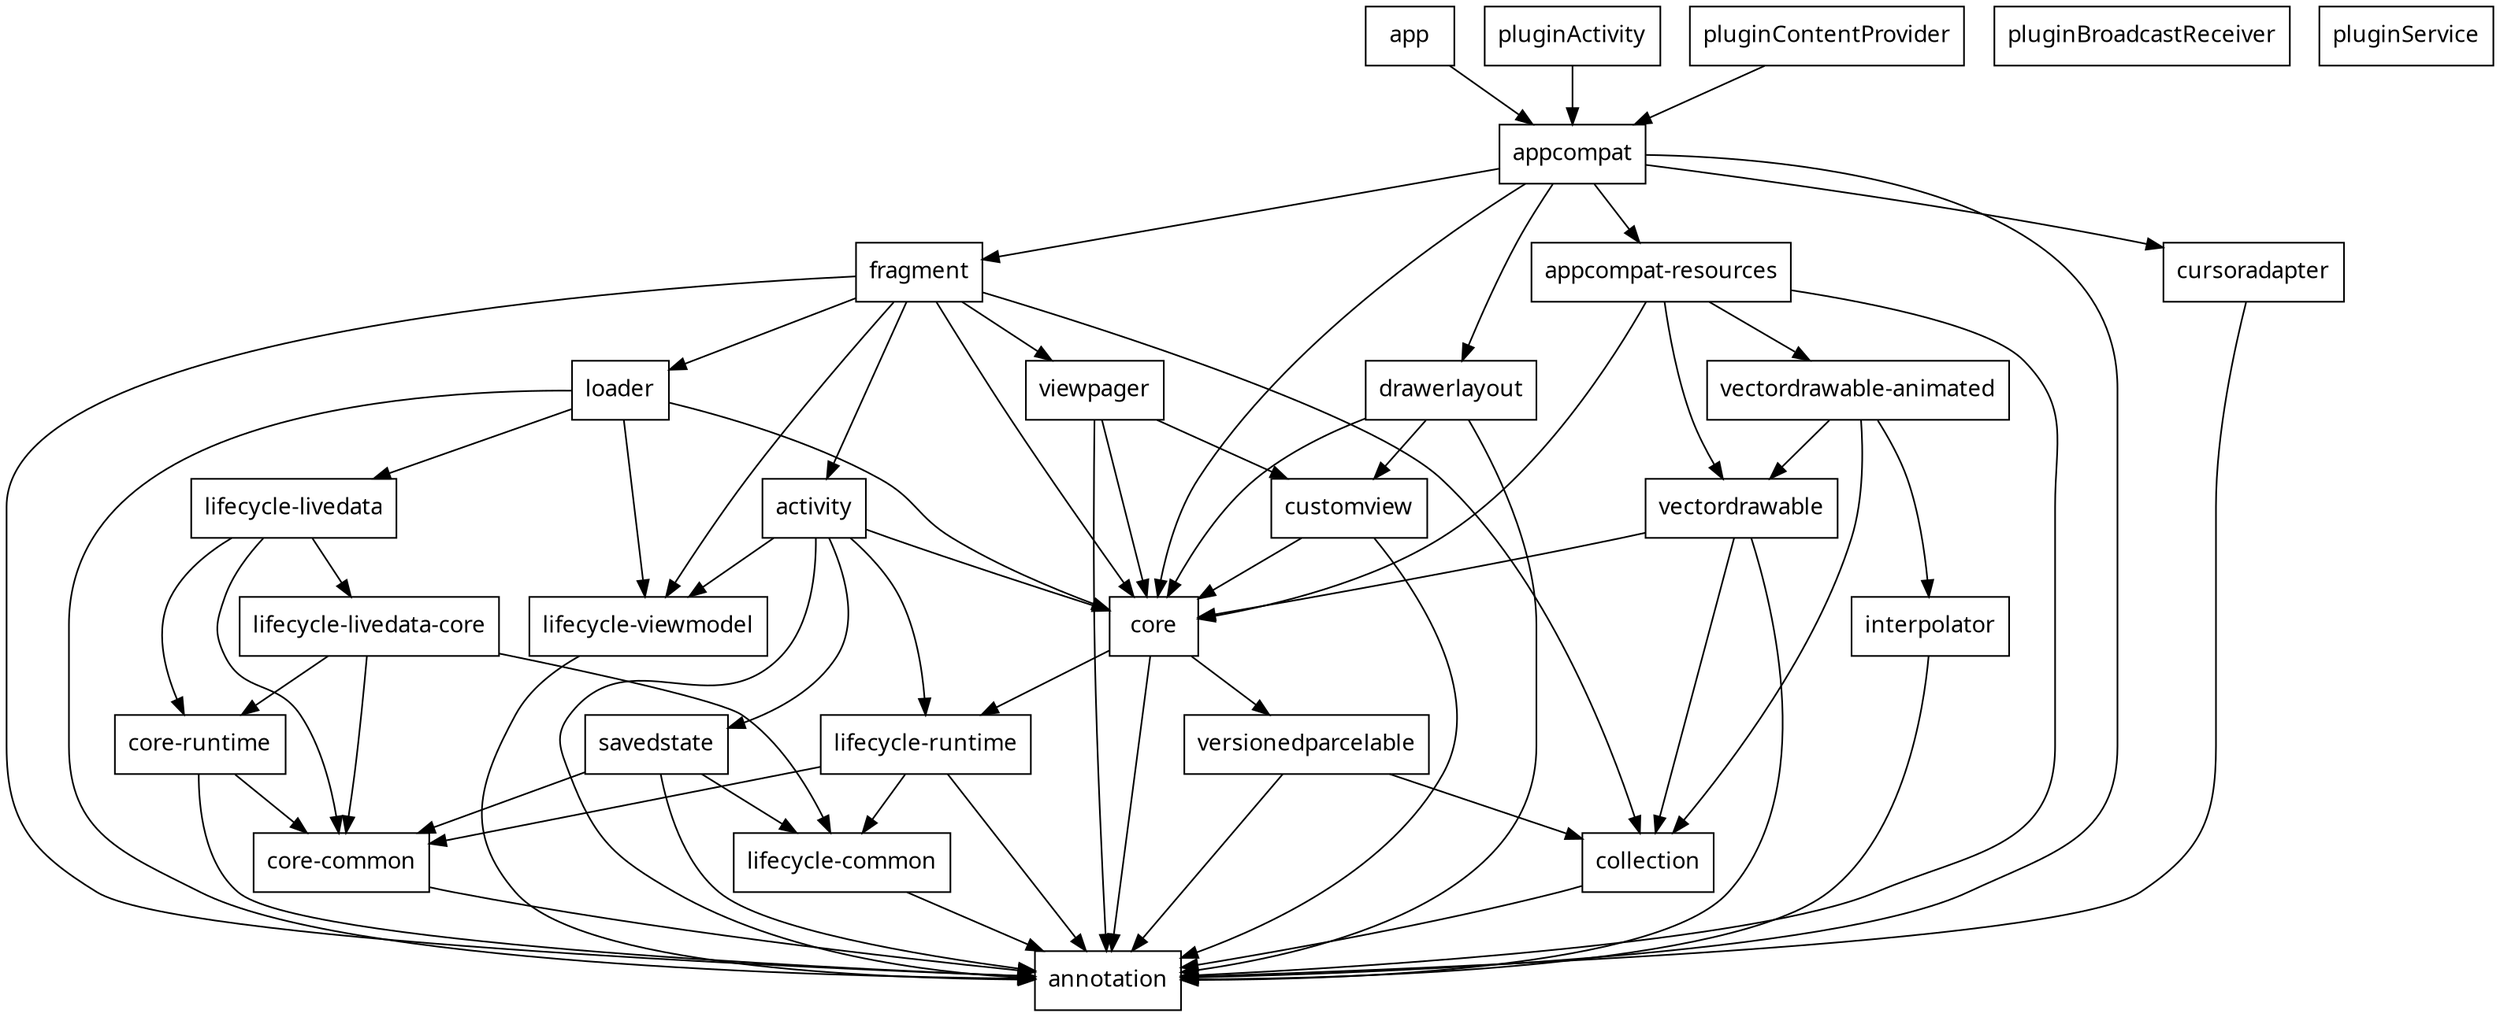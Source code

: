 digraph "G" {
node ["fontname"="Times New Roman"]
"AMSHookapp" ["shape"="rectangle","label"="app"]
"androidxappcompatappcompat" ["shape"="rectangle","label"="appcompat"]
"androidxfragmentfragment" ["shape"="rectangle","label"="fragment"]
"androidxviewpagerviewpager" ["shape"="rectangle","label"="viewpager"]
"androidxcustomviewcustomview" ["shape"="rectangle","label"="customview"]
"androidxcorecore" ["shape"="rectangle","label"="core"]
"androidxlifecyclelifecycleruntime" ["shape"="rectangle","label"="lifecycle-runtime"]
"androidxlifecyclelifecyclecommon" ["shape"="rectangle","label"="lifecycle-common"]
"androidxannotationannotation" ["shape"="rectangle","label"="annotation"]
"androidxarchcorecorecommon" ["shape"="rectangle","label"="core-common"]
"androidxversionedparcelableversionedparcelable" ["shape"="rectangle","label"="versionedparcelable"]
"androidxcollectioncollection" ["shape"="rectangle","label"="collection"]
"androidxloaderloader" ["shape"="rectangle","label"="loader"]
"androidxlifecyclelifecycleviewmodel" ["shape"="rectangle","label"="lifecycle-viewmodel"]
"androidxlifecyclelifecyclelivedata" ["shape"="rectangle","label"="lifecycle-livedata"]
"androidxlifecyclelifecyclelivedatacore" ["shape"="rectangle","label"="lifecycle-livedata-core"]
"androidxarchcorecoreruntime" ["shape"="rectangle","label"="core-runtime"]
"androidxactivityactivity" ["shape"="rectangle","label"="activity"]
"androidxsavedstatesavedstate" ["shape"="rectangle","label"="savedstate"]
"androidxappcompatappcompatresources" ["shape"="rectangle","label"="appcompat-resources"]
"androidxvectordrawablevectordrawableanimated" ["shape"="rectangle","label"="vectordrawable-animated"]
"androidxvectordrawablevectordrawable" ["shape"="rectangle","label"="vectordrawable"]
"androidxinterpolatorinterpolator" ["shape"="rectangle","label"="interpolator"]
"androidxdrawerlayoutdrawerlayout" ["shape"="rectangle","label"="drawerlayout"]
"androidxcursoradaptercursoradapter" ["shape"="rectangle","label"="cursoradapter"]
"AMSHookpluginActivity" ["shape"="rectangle","label"="pluginActivity"]
"AMSHookpluginBroadcastReceiver" ["shape"="rectangle","label"="pluginBroadcastReceiver"]
"AMSHookpluginContentProvider" ["shape"="rectangle","label"="pluginContentProvider"]
"AMSHookpluginService" ["shape"="rectangle","label"="pluginService"]
"AMSHookapp" -> "androidxappcompatappcompat"
"androidxappcompatappcompat" -> "androidxfragmentfragment"
"androidxappcompatappcompat" -> "androidxappcompatappcompatresources"
"androidxappcompatappcompat" -> "androidxdrawerlayoutdrawerlayout"
"androidxappcompatappcompat" -> "androidxcorecore"
"androidxappcompatappcompat" -> "androidxcursoradaptercursoradapter"
"androidxappcompatappcompat" -> "androidxannotationannotation"
"androidxfragmentfragment" -> "androidxviewpagerviewpager"
"androidxfragmentfragment" -> "androidxloaderloader"
"androidxfragmentfragment" -> "androidxactivityactivity"
"androidxfragmentfragment" -> "androidxcorecore"
"androidxfragmentfragment" -> "androidxcollectioncollection"
"androidxfragmentfragment" -> "androidxlifecyclelifecycleviewmodel"
"androidxfragmentfragment" -> "androidxannotationannotation"
"androidxviewpagerviewpager" -> "androidxcustomviewcustomview"
"androidxviewpagerviewpager" -> "androidxcorecore"
"androidxviewpagerviewpager" -> "androidxannotationannotation"
"androidxcustomviewcustomview" -> "androidxcorecore"
"androidxcustomviewcustomview" -> "androidxannotationannotation"
"androidxcorecore" -> "androidxlifecyclelifecycleruntime"
"androidxcorecore" -> "androidxversionedparcelableversionedparcelable"
"androidxcorecore" -> "androidxannotationannotation"
"androidxlifecyclelifecycleruntime" -> "androidxlifecyclelifecyclecommon"
"androidxlifecyclelifecycleruntime" -> "androidxarchcorecorecommon"
"androidxlifecyclelifecycleruntime" -> "androidxannotationannotation"
"androidxlifecyclelifecyclecommon" -> "androidxannotationannotation"
"androidxarchcorecorecommon" -> "androidxannotationannotation"
"androidxversionedparcelableversionedparcelable" -> "androidxcollectioncollection"
"androidxversionedparcelableversionedparcelable" -> "androidxannotationannotation"
"androidxcollectioncollection" -> "androidxannotationannotation"
"androidxloaderloader" -> "androidxcorecore"
"androidxloaderloader" -> "androidxlifecyclelifecycleviewmodel"
"androidxloaderloader" -> "androidxlifecyclelifecyclelivedata"
"androidxloaderloader" -> "androidxannotationannotation"
"androidxlifecyclelifecycleviewmodel" -> "androidxannotationannotation"
"androidxlifecyclelifecyclelivedata" -> "androidxlifecyclelifecyclelivedatacore"
"androidxlifecyclelifecyclelivedata" -> "androidxarchcorecoreruntime"
"androidxlifecyclelifecyclelivedata" -> "androidxarchcorecorecommon"
"androidxlifecyclelifecyclelivedatacore" -> "androidxlifecyclelifecyclecommon"
"androidxlifecyclelifecyclelivedatacore" -> "androidxarchcorecoreruntime"
"androidxlifecyclelifecyclelivedatacore" -> "androidxarchcorecorecommon"
"androidxarchcorecoreruntime" -> "androidxarchcorecorecommon"
"androidxarchcorecoreruntime" -> "androidxannotationannotation"
"androidxactivityactivity" -> "androidxcorecore"
"androidxactivityactivity" -> "androidxlifecyclelifecycleruntime"
"androidxactivityactivity" -> "androidxlifecyclelifecycleviewmodel"
"androidxactivityactivity" -> "androidxsavedstatesavedstate"
"androidxactivityactivity" -> "androidxannotationannotation"
"androidxsavedstatesavedstate" -> "androidxlifecyclelifecyclecommon"
"androidxsavedstatesavedstate" -> "androidxarchcorecorecommon"
"androidxsavedstatesavedstate" -> "androidxannotationannotation"
"androidxappcompatappcompatresources" -> "androidxvectordrawablevectordrawableanimated"
"androidxappcompatappcompatresources" -> "androidxvectordrawablevectordrawable"
"androidxappcompatappcompatresources" -> "androidxcorecore"
"androidxappcompatappcompatresources" -> "androidxannotationannotation"
"androidxvectordrawablevectordrawableanimated" -> "androidxvectordrawablevectordrawable"
"androidxvectordrawablevectordrawableanimated" -> "androidxcollectioncollection"
"androidxvectordrawablevectordrawableanimated" -> "androidxinterpolatorinterpolator"
"androidxvectordrawablevectordrawable" -> "androidxcorecore"
"androidxvectordrawablevectordrawable" -> "androidxcollectioncollection"
"androidxvectordrawablevectordrawable" -> "androidxannotationannotation"
"androidxinterpolatorinterpolator" -> "androidxannotationannotation"
"androidxdrawerlayoutdrawerlayout" -> "androidxcustomviewcustomview"
"androidxdrawerlayoutdrawerlayout" -> "androidxcorecore"
"androidxdrawerlayoutdrawerlayout" -> "androidxannotationannotation"
"androidxcursoradaptercursoradapter" -> "androidxannotationannotation"
"AMSHookpluginActivity" -> "androidxappcompatappcompat"
"AMSHookpluginContentProvider" -> "androidxappcompatappcompat"
}